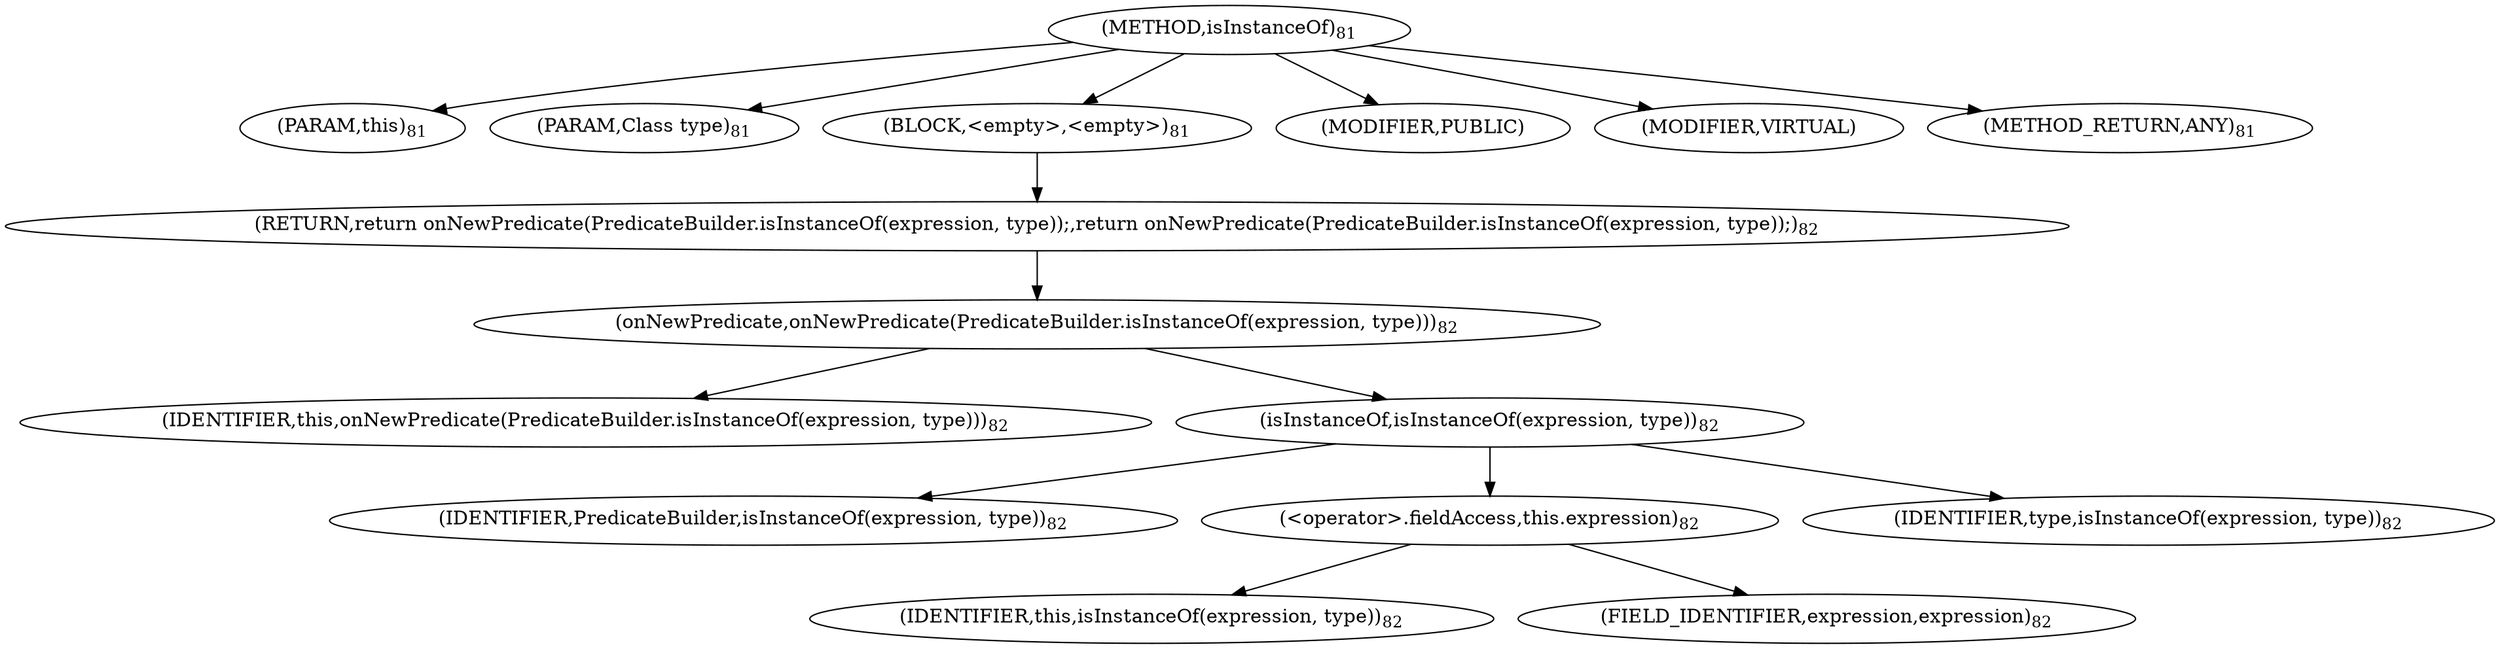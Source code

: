 digraph "isInstanceOf" {  
"240" [label = <(METHOD,isInstanceOf)<SUB>81</SUB>> ]
"24" [label = <(PARAM,this)<SUB>81</SUB>> ]
"241" [label = <(PARAM,Class type)<SUB>81</SUB>> ]
"242" [label = <(BLOCK,&lt;empty&gt;,&lt;empty&gt;)<SUB>81</SUB>> ]
"243" [label = <(RETURN,return onNewPredicate(PredicateBuilder.isInstanceOf(expression, type));,return onNewPredicate(PredicateBuilder.isInstanceOf(expression, type));)<SUB>82</SUB>> ]
"244" [label = <(onNewPredicate,onNewPredicate(PredicateBuilder.isInstanceOf(expression, type)))<SUB>82</SUB>> ]
"23" [label = <(IDENTIFIER,this,onNewPredicate(PredicateBuilder.isInstanceOf(expression, type)))<SUB>82</SUB>> ]
"245" [label = <(isInstanceOf,isInstanceOf(expression, type))<SUB>82</SUB>> ]
"246" [label = <(IDENTIFIER,PredicateBuilder,isInstanceOf(expression, type))<SUB>82</SUB>> ]
"247" [label = <(&lt;operator&gt;.fieldAccess,this.expression)<SUB>82</SUB>> ]
"248" [label = <(IDENTIFIER,this,isInstanceOf(expression, type))<SUB>82</SUB>> ]
"249" [label = <(FIELD_IDENTIFIER,expression,expression)<SUB>82</SUB>> ]
"250" [label = <(IDENTIFIER,type,isInstanceOf(expression, type))<SUB>82</SUB>> ]
"251" [label = <(MODIFIER,PUBLIC)> ]
"252" [label = <(MODIFIER,VIRTUAL)> ]
"253" [label = <(METHOD_RETURN,ANY)<SUB>81</SUB>> ]
  "240" -> "24" 
  "240" -> "241" 
  "240" -> "242" 
  "240" -> "251" 
  "240" -> "252" 
  "240" -> "253" 
  "242" -> "243" 
  "243" -> "244" 
  "244" -> "23" 
  "244" -> "245" 
  "245" -> "246" 
  "245" -> "247" 
  "245" -> "250" 
  "247" -> "248" 
  "247" -> "249" 
}
